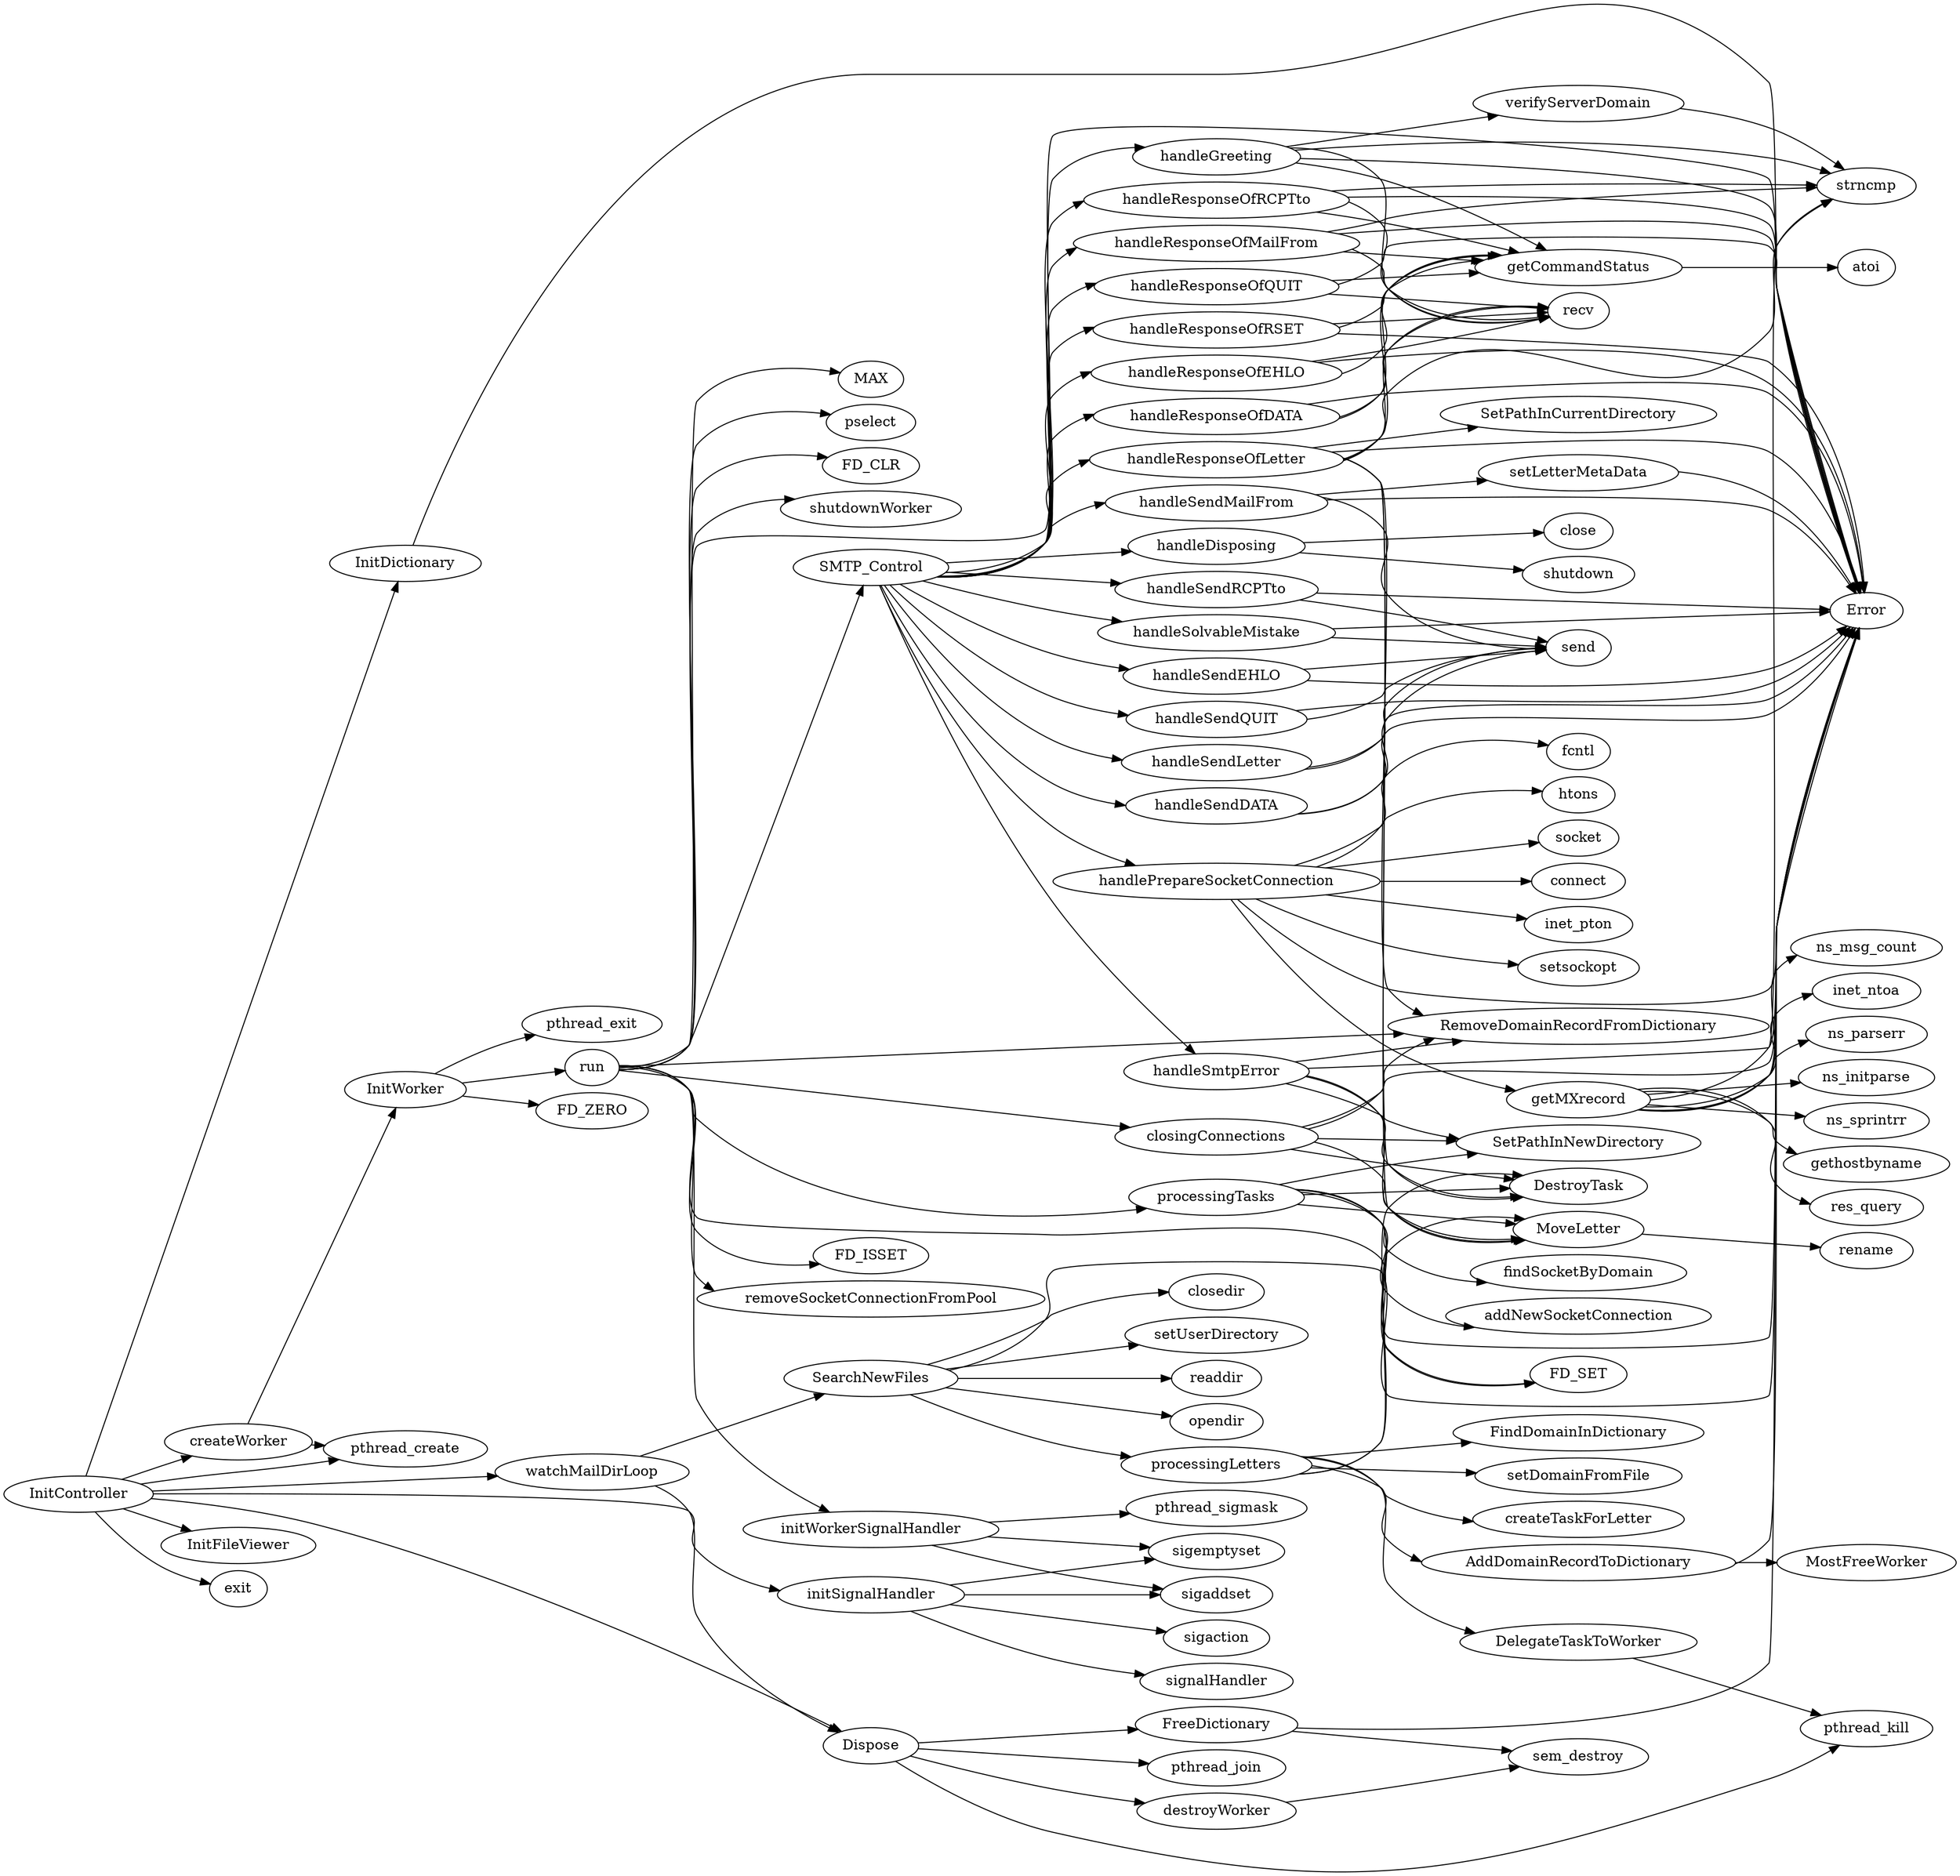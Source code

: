 digraph map {
rankdir=LR;
ranksep=0.1; nodesep=0.1; defaultdist = 0.1; len = 0.1;
handleResponseOfQUIT->recv;
InitController->pthread_create;
handleGreeting->recv;
SMTP_Control->handleResponseOfRSET;
processingTasks->addNewSocketConnection;
handleResponseOfRSET->getCommandStatus;
SearchNewFiles->Error;
handleResponseOfEHLO->recv;
processingLetters->AddDomainRecordToDictionary;
initWorkerSignalHandler->sigemptyset;
FreeDictionary->Error;
handleResponseOfQUIT->getCommandStatus;
processingLetters->MoveLetter;
run->initWorkerSignalHandler;
SMTP_Control->handleResponseOfRCPTto;
handleResponseOfRSET->Error;
closingConnections->Error;
handleResponseOfLetter->strncmp;
handleSendDATA->Error;
getMXrecord->Error;
handleResponseOfLetter->SetPathInCurrentDirectory;
watchMailDirLoop->SearchNewFiles;
handleResponseOfMailFrom->getCommandStatus;
handleDisposing->shutdown;
handleSendRCPTto->Error;
processingLetters->FindDomainInDictionary;
handleResponseOfQUIT->Error;
handleSolvableMistake->send;
handleSendMailFrom->send;
InitController->InitFileViewer;
handleResponseOfLetter->DestroyTask;
initSignalHandler->sigemptyset;
initSignalHandler->signalHandler;
Dispose->FreeDictionary;
SMTP_Control->handleGreeting;
handleGreeting->getCommandStatus;
SMTP_Control->handleResponseOfQUIT;
createWorker->InitWorker;
processingTasks->FD_SET;
run->SMTP_Control;
handleSmtpError->DestroyTask;
AddDomainRecordToDictionary->MostFreeWorker;
handleSendMailFrom->Error;
handleResponseOfDATA->recv;
handleSmtpError->SetPathInNewDirectory;
run->Error;
SearchNewFiles->closedir;
run->FD_ISSET;
run->FD_SET;
SMTP_Control->handleSendMailFrom;
run->removeSocketConnectionFromPool;
getMXrecord->ns_sprintrr;
InitDictionary->Error;
processingTasks->DestroyTask;
handlePrepareSocketConnection->htons;
handleResponseOfMailFrom->strncmp;
FreeDictionary->sem_destroy;
SMTP_Control->handleResponseOfLetter;
InitController->createWorker;
handleSendMailFrom->setLetterMetaData;
handleResponseOfEHLO->getCommandStatus;
closingConnections->RemoveDomainRecordFromDictionary;
InitController->Dispose;
verifyServerDomain->strncmp;
handleResponseOfLetter->MoveLetter;
handleSmtpError->MoveLetter;
InitController->watchMailDirLoop;
handleSmtpError->RemoveDomainRecordFromDictionary;
setLetterMetaData->Error;
processingLetters->DestroyTask;
SMTP_Control->handleSendRCPTto;
InitController->initSignalHandler;
run->RemoveDomainRecordFromDictionary;
SMTP_Control->handleResponseOfEHLO;
handlePrepareSocketConnection->socket;
processingTasks->SetPathInNewDirectory;
processingLetters->setDomainFromFile;
AddDomainRecordToDictionary->Error;
handleGreeting->Error;
SearchNewFiles->setUserDirectory;
createWorker->pthread_create;
handleGreeting->strncmp;
getMXrecord->strncmp;
Dispose->destroyWorker;
handleResponseOfDATA->Error;
destroyWorker->sem_destroy;
getMXrecord->gethostbyname;
handleSendEHLO->Error;
SMTP_Control->handleSendQUIT;
getCommandStatus->atoi;
handleResponseOfLetter->Error;
SMTP_Control->handleResponseOfDATA;
handleResponseOfRCPTto->recv;
SMTP_Control->handleSolvableMistake;
getMXrecord->res_query;
SMTP_Control->handleSendEHLO;
SMTP_Control->handleSendLetter;
processingTasks->findSocketByDomain;
handleSendLetter->send;
handleResponseOfDATA->getCommandStatus;
handlePrepareSocketConnection->connect;
handleResponseOfLetter->RemoveDomainRecordFromDictionary;
Dispose->pthread_kill;
SMTP_Control->handlePrepareSocketConnection;
handleResponseOfRSET->recv;
InitWorker->run;
handleSendLetter->Error;
InitController->InitDictionary;
getMXrecord->ns_msg_count;
processingTasks->MoveLetter;
handleSolvableMistake->Error;
SMTP_Control->handleDisposing;
handlePrepareSocketConnection->inet_pton;
handleSmtpError->Error;
run->MAX;
handleDisposing->close;
run->pselect;
SMTP_Control->handleSmtpError;
handleResponseOfMailFrom->recv;
initSignalHandler->sigaddset;
handleSendRCPTto->send;
InitWorker->FD_ZERO;
handleResponseOfRCPTto->getCommandStatus;
closingConnections->MoveLetter;
run->FD_CLR;
handleSendDATA->send;
processingLetters->DelegateTaskToWorker;
initWorkerSignalHandler->sigaddset;
initWorkerSignalHandler->pthread_sigmask;
processingLetters->createTaskForLetter;
SearchNewFiles->readdir;
handleResponseOfEHLO->Error;
watchMailDirLoop->Dispose;
closingConnections->SetPathInNewDirectory;
MoveLetter->rename;
handleResponseOfRCPTto->strncmp;
InitController->exit;
SMTP_Control->handleResponseOfMailFrom;
run->shutdownWorker;
handleResponseOfLetter->recv;
DelegateTaskToWorker->pthread_kill;
run->closingConnections;
initSignalHandler->sigaction;
SearchNewFiles->opendir;
handleSendEHLO->send;
closingConnections->DestroyTask;
InitWorker->pthread_exit;
handlePrepareSocketConnection->setsockopt;
handleSendQUIT->Error;
handleResponseOfRCPTto->Error;
run->processingTasks;
handleResponseOfLetter->getCommandStatus;
SearchNewFiles->processingLetters;
Dispose->pthread_join;
handlePrepareSocketConnection->Error;
processingTasks->Error;
getMXrecord->inet_ntoa;
handleGreeting->verifyServerDomain;
SMTP_Control->handleSendDATA;
handleResponseOfMailFrom->Error;
handlePrepareSocketConnection->getMXrecord;
handlePrepareSocketConnection->fcntl;
handleSendQUIT->send;
getMXrecord->ns_parserr;
getMXrecord->ns_initparse;
}
